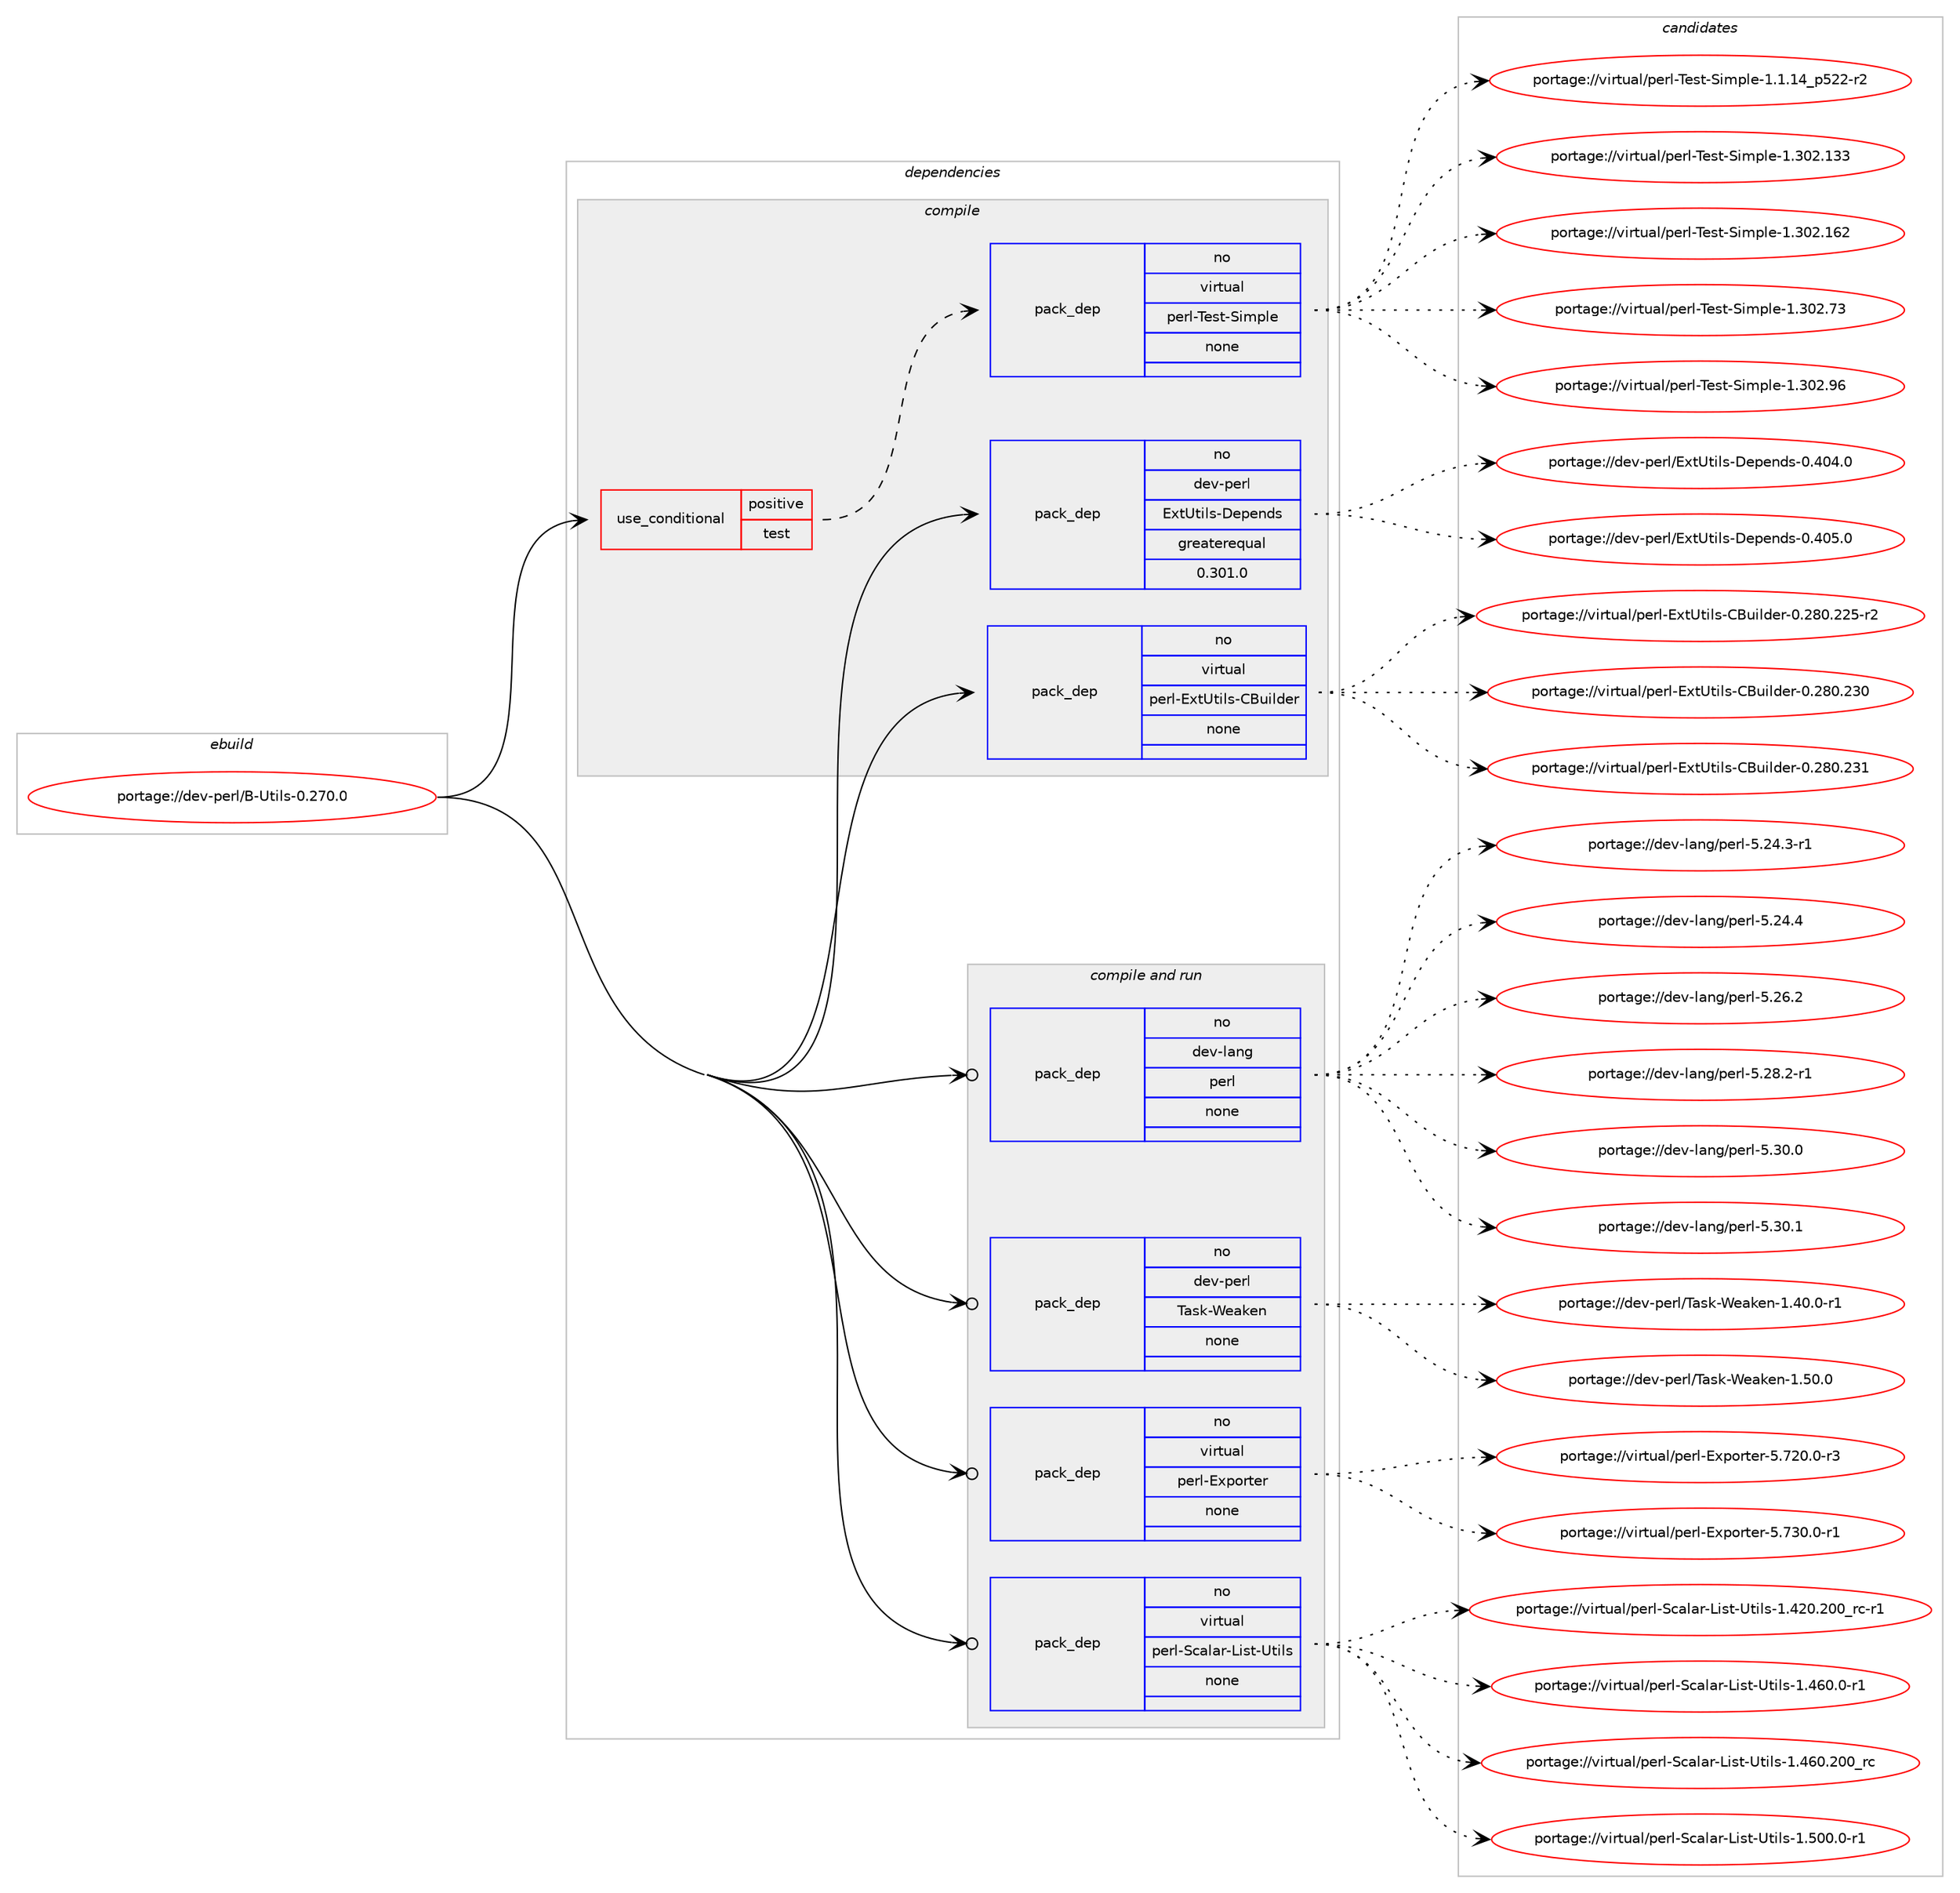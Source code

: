 digraph prolog {

# *************
# Graph options
# *************

newrank=true;
concentrate=true;
compound=true;
graph [rankdir=LR,fontname=Helvetica,fontsize=10,ranksep=1.5];#, ranksep=2.5, nodesep=0.2];
edge  [arrowhead=vee];
node  [fontname=Helvetica,fontsize=10];

# **********
# The ebuild
# **********

subgraph cluster_leftcol {
color=gray;
rank=same;
label=<<i>ebuild</i>>;
id [label="portage://dev-perl/B-Utils-0.270.0", color=red, width=4, href="../dev-perl/B-Utils-0.270.0.svg"];
}

# ****************
# The dependencies
# ****************

subgraph cluster_midcol {
color=gray;
label=<<i>dependencies</i>>;
subgraph cluster_compile {
fillcolor="#eeeeee";
style=filled;
label=<<i>compile</i>>;
subgraph cond22575 {
dependency108968 [label=<<TABLE BORDER="0" CELLBORDER="1" CELLSPACING="0" CELLPADDING="4"><TR><TD ROWSPAN="3" CELLPADDING="10">use_conditional</TD></TR><TR><TD>positive</TD></TR><TR><TD>test</TD></TR></TABLE>>, shape=none, color=red];
subgraph pack83223 {
dependency108969 [label=<<TABLE BORDER="0" CELLBORDER="1" CELLSPACING="0" CELLPADDING="4" WIDTH="220"><TR><TD ROWSPAN="6" CELLPADDING="30">pack_dep</TD></TR><TR><TD WIDTH="110">no</TD></TR><TR><TD>virtual</TD></TR><TR><TD>perl-Test-Simple</TD></TR><TR><TD>none</TD></TR><TR><TD></TD></TR></TABLE>>, shape=none, color=blue];
}
dependency108968:e -> dependency108969:w [weight=20,style="dashed",arrowhead="vee"];
}
id:e -> dependency108968:w [weight=20,style="solid",arrowhead="vee"];
subgraph pack83224 {
dependency108970 [label=<<TABLE BORDER="0" CELLBORDER="1" CELLSPACING="0" CELLPADDING="4" WIDTH="220"><TR><TD ROWSPAN="6" CELLPADDING="30">pack_dep</TD></TR><TR><TD WIDTH="110">no</TD></TR><TR><TD>dev-perl</TD></TR><TR><TD>ExtUtils-Depends</TD></TR><TR><TD>greaterequal</TD></TR><TR><TD>0.301.0</TD></TR></TABLE>>, shape=none, color=blue];
}
id:e -> dependency108970:w [weight=20,style="solid",arrowhead="vee"];
subgraph pack83225 {
dependency108971 [label=<<TABLE BORDER="0" CELLBORDER="1" CELLSPACING="0" CELLPADDING="4" WIDTH="220"><TR><TD ROWSPAN="6" CELLPADDING="30">pack_dep</TD></TR><TR><TD WIDTH="110">no</TD></TR><TR><TD>virtual</TD></TR><TR><TD>perl-ExtUtils-CBuilder</TD></TR><TR><TD>none</TD></TR><TR><TD></TD></TR></TABLE>>, shape=none, color=blue];
}
id:e -> dependency108971:w [weight=20,style="solid",arrowhead="vee"];
}
subgraph cluster_compileandrun {
fillcolor="#eeeeee";
style=filled;
label=<<i>compile and run</i>>;
subgraph pack83226 {
dependency108972 [label=<<TABLE BORDER="0" CELLBORDER="1" CELLSPACING="0" CELLPADDING="4" WIDTH="220"><TR><TD ROWSPAN="6" CELLPADDING="30">pack_dep</TD></TR><TR><TD WIDTH="110">no</TD></TR><TR><TD>dev-lang</TD></TR><TR><TD>perl</TD></TR><TR><TD>none</TD></TR><TR><TD></TD></TR></TABLE>>, shape=none, color=blue];
}
id:e -> dependency108972:w [weight=20,style="solid",arrowhead="odotvee"];
subgraph pack83227 {
dependency108973 [label=<<TABLE BORDER="0" CELLBORDER="1" CELLSPACING="0" CELLPADDING="4" WIDTH="220"><TR><TD ROWSPAN="6" CELLPADDING="30">pack_dep</TD></TR><TR><TD WIDTH="110">no</TD></TR><TR><TD>dev-perl</TD></TR><TR><TD>Task-Weaken</TD></TR><TR><TD>none</TD></TR><TR><TD></TD></TR></TABLE>>, shape=none, color=blue];
}
id:e -> dependency108973:w [weight=20,style="solid",arrowhead="odotvee"];
subgraph pack83228 {
dependency108974 [label=<<TABLE BORDER="0" CELLBORDER="1" CELLSPACING="0" CELLPADDING="4" WIDTH="220"><TR><TD ROWSPAN="6" CELLPADDING="30">pack_dep</TD></TR><TR><TD WIDTH="110">no</TD></TR><TR><TD>virtual</TD></TR><TR><TD>perl-Exporter</TD></TR><TR><TD>none</TD></TR><TR><TD></TD></TR></TABLE>>, shape=none, color=blue];
}
id:e -> dependency108974:w [weight=20,style="solid",arrowhead="odotvee"];
subgraph pack83229 {
dependency108975 [label=<<TABLE BORDER="0" CELLBORDER="1" CELLSPACING="0" CELLPADDING="4" WIDTH="220"><TR><TD ROWSPAN="6" CELLPADDING="30">pack_dep</TD></TR><TR><TD WIDTH="110">no</TD></TR><TR><TD>virtual</TD></TR><TR><TD>perl-Scalar-List-Utils</TD></TR><TR><TD>none</TD></TR><TR><TD></TD></TR></TABLE>>, shape=none, color=blue];
}
id:e -> dependency108975:w [weight=20,style="solid",arrowhead="odotvee"];
}
subgraph cluster_run {
fillcolor="#eeeeee";
style=filled;
label=<<i>run</i>>;
}
}

# **************
# The candidates
# **************

subgraph cluster_choices {
rank=same;
color=gray;
label=<<i>candidates</i>>;

subgraph choice83223 {
color=black;
nodesep=1;
choiceportage11810511411611797108471121011141084584101115116458310510911210810145494649464952951125350504511450 [label="portage://virtual/perl-Test-Simple-1.1.14_p522-r2", color=red, width=4,href="../virtual/perl-Test-Simple-1.1.14_p522-r2.svg"];
choiceportage11810511411611797108471121011141084584101115116458310510911210810145494651485046495151 [label="portage://virtual/perl-Test-Simple-1.302.133", color=red, width=4,href="../virtual/perl-Test-Simple-1.302.133.svg"];
choiceportage11810511411611797108471121011141084584101115116458310510911210810145494651485046495450 [label="portage://virtual/perl-Test-Simple-1.302.162", color=red, width=4,href="../virtual/perl-Test-Simple-1.302.162.svg"];
choiceportage118105114116117971084711210111410845841011151164583105109112108101454946514850465551 [label="portage://virtual/perl-Test-Simple-1.302.73", color=red, width=4,href="../virtual/perl-Test-Simple-1.302.73.svg"];
choiceportage118105114116117971084711210111410845841011151164583105109112108101454946514850465754 [label="portage://virtual/perl-Test-Simple-1.302.96", color=red, width=4,href="../virtual/perl-Test-Simple-1.302.96.svg"];
dependency108969:e -> choiceportage11810511411611797108471121011141084584101115116458310510911210810145494649464952951125350504511450:w [style=dotted,weight="100"];
dependency108969:e -> choiceportage11810511411611797108471121011141084584101115116458310510911210810145494651485046495151:w [style=dotted,weight="100"];
dependency108969:e -> choiceportage11810511411611797108471121011141084584101115116458310510911210810145494651485046495450:w [style=dotted,weight="100"];
dependency108969:e -> choiceportage118105114116117971084711210111410845841011151164583105109112108101454946514850465551:w [style=dotted,weight="100"];
dependency108969:e -> choiceportage118105114116117971084711210111410845841011151164583105109112108101454946514850465754:w [style=dotted,weight="100"];
}
subgraph choice83224 {
color=black;
nodesep=1;
choiceportage1001011184511210111410847691201168511610510811545681011121011101001154548465248524648 [label="portage://dev-perl/ExtUtils-Depends-0.404.0", color=red, width=4,href="../dev-perl/ExtUtils-Depends-0.404.0.svg"];
choiceportage1001011184511210111410847691201168511610510811545681011121011101001154548465248534648 [label="portage://dev-perl/ExtUtils-Depends-0.405.0", color=red, width=4,href="../dev-perl/ExtUtils-Depends-0.405.0.svg"];
dependency108970:e -> choiceportage1001011184511210111410847691201168511610510811545681011121011101001154548465248524648:w [style=dotted,weight="100"];
dependency108970:e -> choiceportage1001011184511210111410847691201168511610510811545681011121011101001154548465248534648:w [style=dotted,weight="100"];
}
subgraph choice83225 {
color=black;
nodesep=1;
choiceportage1181051141161179710847112101114108456912011685116105108115456766117105108100101114454846505648465050534511450 [label="portage://virtual/perl-ExtUtils-CBuilder-0.280.225-r2", color=red, width=4,href="../virtual/perl-ExtUtils-CBuilder-0.280.225-r2.svg"];
choiceportage118105114116117971084711210111410845691201168511610510811545676611710510810010111445484650564846505148 [label="portage://virtual/perl-ExtUtils-CBuilder-0.280.230", color=red, width=4,href="../virtual/perl-ExtUtils-CBuilder-0.280.230.svg"];
choiceportage118105114116117971084711210111410845691201168511610510811545676611710510810010111445484650564846505149 [label="portage://virtual/perl-ExtUtils-CBuilder-0.280.231", color=red, width=4,href="../virtual/perl-ExtUtils-CBuilder-0.280.231.svg"];
dependency108971:e -> choiceportage1181051141161179710847112101114108456912011685116105108115456766117105108100101114454846505648465050534511450:w [style=dotted,weight="100"];
dependency108971:e -> choiceportage118105114116117971084711210111410845691201168511610510811545676611710510810010111445484650564846505148:w [style=dotted,weight="100"];
dependency108971:e -> choiceportage118105114116117971084711210111410845691201168511610510811545676611710510810010111445484650564846505149:w [style=dotted,weight="100"];
}
subgraph choice83226 {
color=black;
nodesep=1;
choiceportage100101118451089711010347112101114108455346505246514511449 [label="portage://dev-lang/perl-5.24.3-r1", color=red, width=4,href="../dev-lang/perl-5.24.3-r1.svg"];
choiceportage10010111845108971101034711210111410845534650524652 [label="portage://dev-lang/perl-5.24.4", color=red, width=4,href="../dev-lang/perl-5.24.4.svg"];
choiceportage10010111845108971101034711210111410845534650544650 [label="portage://dev-lang/perl-5.26.2", color=red, width=4,href="../dev-lang/perl-5.26.2.svg"];
choiceportage100101118451089711010347112101114108455346505646504511449 [label="portage://dev-lang/perl-5.28.2-r1", color=red, width=4,href="../dev-lang/perl-5.28.2-r1.svg"];
choiceportage10010111845108971101034711210111410845534651484648 [label="portage://dev-lang/perl-5.30.0", color=red, width=4,href="../dev-lang/perl-5.30.0.svg"];
choiceportage10010111845108971101034711210111410845534651484649 [label="portage://dev-lang/perl-5.30.1", color=red, width=4,href="../dev-lang/perl-5.30.1.svg"];
dependency108972:e -> choiceportage100101118451089711010347112101114108455346505246514511449:w [style=dotted,weight="100"];
dependency108972:e -> choiceportage10010111845108971101034711210111410845534650524652:w [style=dotted,weight="100"];
dependency108972:e -> choiceportage10010111845108971101034711210111410845534650544650:w [style=dotted,weight="100"];
dependency108972:e -> choiceportage100101118451089711010347112101114108455346505646504511449:w [style=dotted,weight="100"];
dependency108972:e -> choiceportage10010111845108971101034711210111410845534651484648:w [style=dotted,weight="100"];
dependency108972:e -> choiceportage10010111845108971101034711210111410845534651484649:w [style=dotted,weight="100"];
}
subgraph choice83227 {
color=black;
nodesep=1;
choiceportage10010111845112101114108478497115107458710197107101110454946524846484511449 [label="portage://dev-perl/Task-Weaken-1.40.0-r1", color=red, width=4,href="../dev-perl/Task-Weaken-1.40.0-r1.svg"];
choiceportage1001011184511210111410847849711510745871019710710111045494653484648 [label="portage://dev-perl/Task-Weaken-1.50.0", color=red, width=4,href="../dev-perl/Task-Weaken-1.50.0.svg"];
dependency108973:e -> choiceportage10010111845112101114108478497115107458710197107101110454946524846484511449:w [style=dotted,weight="100"];
dependency108973:e -> choiceportage1001011184511210111410847849711510745871019710710111045494653484648:w [style=dotted,weight="100"];
}
subgraph choice83228 {
color=black;
nodesep=1;
choiceportage1181051141161179710847112101114108456912011211111411610111445534655504846484511451 [label="portage://virtual/perl-Exporter-5.720.0-r3", color=red, width=4,href="../virtual/perl-Exporter-5.720.0-r3.svg"];
choiceportage1181051141161179710847112101114108456912011211111411610111445534655514846484511449 [label="portage://virtual/perl-Exporter-5.730.0-r1", color=red, width=4,href="../virtual/perl-Exporter-5.730.0-r1.svg"];
dependency108974:e -> choiceportage1181051141161179710847112101114108456912011211111411610111445534655504846484511451:w [style=dotted,weight="100"];
dependency108974:e -> choiceportage1181051141161179710847112101114108456912011211111411610111445534655514846484511449:w [style=dotted,weight="100"];
}
subgraph choice83229 {
color=black;
nodesep=1;
choiceportage11810511411611797108471121011141084583999710897114457610511511645851161051081154549465250484650484895114994511449 [label="portage://virtual/perl-Scalar-List-Utils-1.420.200_rc-r1", color=red, width=4,href="../virtual/perl-Scalar-List-Utils-1.420.200_rc-r1.svg"];
choiceportage118105114116117971084711210111410845839997108971144576105115116458511610510811545494652544846484511449 [label="portage://virtual/perl-Scalar-List-Utils-1.460.0-r1", color=red, width=4,href="../virtual/perl-Scalar-List-Utils-1.460.0-r1.svg"];
choiceportage1181051141161179710847112101114108458399971089711445761051151164585116105108115454946525448465048489511499 [label="portage://virtual/perl-Scalar-List-Utils-1.460.200_rc", color=red, width=4,href="../virtual/perl-Scalar-List-Utils-1.460.200_rc.svg"];
choiceportage118105114116117971084711210111410845839997108971144576105115116458511610510811545494653484846484511449 [label="portage://virtual/perl-Scalar-List-Utils-1.500.0-r1", color=red, width=4,href="../virtual/perl-Scalar-List-Utils-1.500.0-r1.svg"];
dependency108975:e -> choiceportage11810511411611797108471121011141084583999710897114457610511511645851161051081154549465250484650484895114994511449:w [style=dotted,weight="100"];
dependency108975:e -> choiceportage118105114116117971084711210111410845839997108971144576105115116458511610510811545494652544846484511449:w [style=dotted,weight="100"];
dependency108975:e -> choiceportage1181051141161179710847112101114108458399971089711445761051151164585116105108115454946525448465048489511499:w [style=dotted,weight="100"];
dependency108975:e -> choiceportage118105114116117971084711210111410845839997108971144576105115116458511610510811545494653484846484511449:w [style=dotted,weight="100"];
}
}

}
